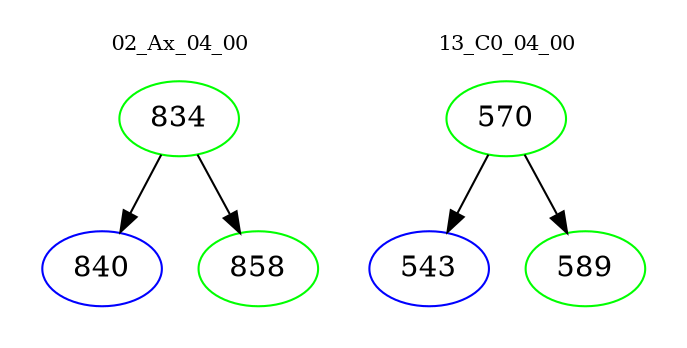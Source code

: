 digraph{
subgraph cluster_0 {
color = white
label = "02_Ax_04_00";
fontsize=10;
T0_834 [label="834", color="green"]
T0_834 -> T0_840 [color="black"]
T0_840 [label="840", color="blue"]
T0_834 -> T0_858 [color="black"]
T0_858 [label="858", color="green"]
}
subgraph cluster_1 {
color = white
label = "13_C0_04_00";
fontsize=10;
T1_570 [label="570", color="green"]
T1_570 -> T1_543 [color="black"]
T1_543 [label="543", color="blue"]
T1_570 -> T1_589 [color="black"]
T1_589 [label="589", color="green"]
}
}
